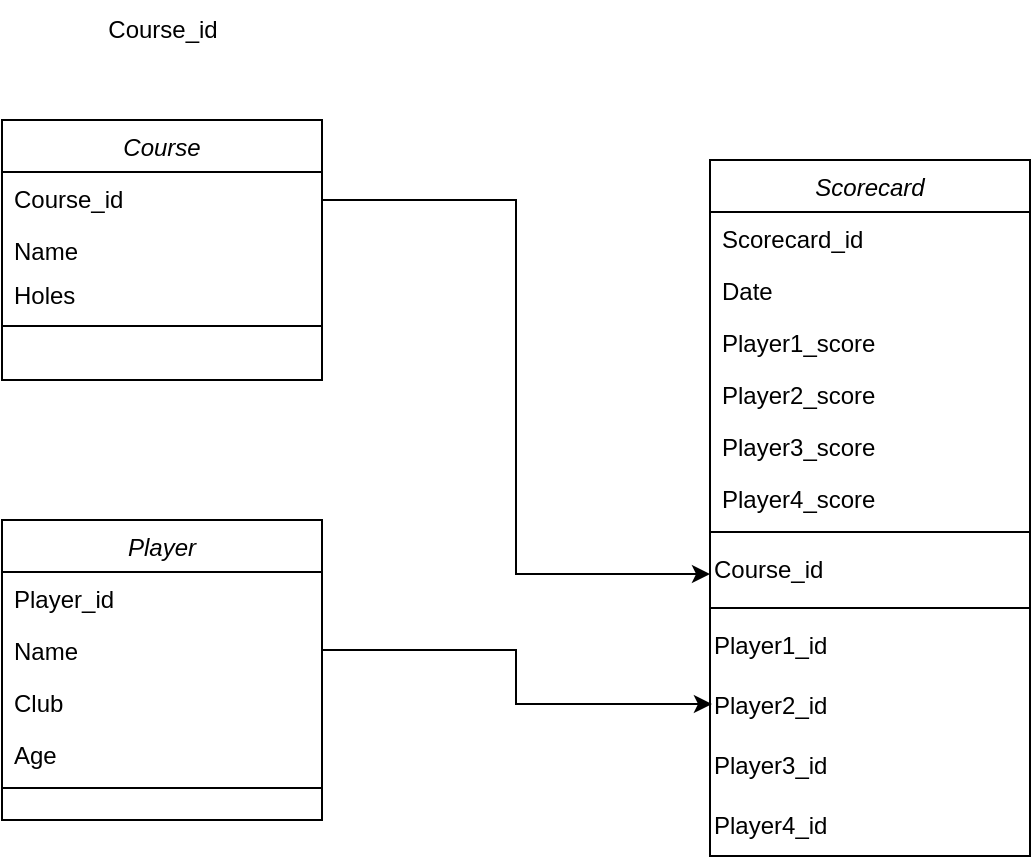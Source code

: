 <mxfile version="20.6.0" type="device"><diagram id="C5RBs43oDa-KdzZeNtuy" name="Page-1"><mxGraphModel dx="780" dy="1111" grid="1" gridSize="10" guides="1" tooltips="1" connect="1" arrows="1" fold="1" page="1" pageScale="1" pageWidth="827" pageHeight="1169" math="0" shadow="0"><root><mxCell id="WIyWlLk6GJQsqaUBKTNV-0"/><mxCell id="WIyWlLk6GJQsqaUBKTNV-1" parent="WIyWlLk6GJQsqaUBKTNV-0"/><mxCell id="Bvn6FmkI6PW8-3PkP7YY-1" value="Player" style="swimlane;fontStyle=2;align=center;verticalAlign=top;childLayout=stackLayout;horizontal=1;startSize=26;horizontalStack=0;resizeParent=1;resizeLast=0;collapsible=1;marginBottom=0;rounded=0;shadow=0;strokeWidth=1;" vertex="1" parent="WIyWlLk6GJQsqaUBKTNV-1"><mxGeometry x="60" y="390" width="160" height="150" as="geometry"><mxRectangle x="230" y="140" width="160" height="26" as="alternateBounds"/></mxGeometry></mxCell><mxCell id="Bvn6FmkI6PW8-3PkP7YY-2" value="Player_id" style="text;align=left;verticalAlign=top;spacingLeft=4;spacingRight=4;overflow=hidden;rotatable=0;points=[[0,0.5],[1,0.5]];portConstraint=eastwest;" vertex="1" parent="Bvn6FmkI6PW8-3PkP7YY-1"><mxGeometry y="26" width="160" height="26" as="geometry"/></mxCell><mxCell id="Bvn6FmkI6PW8-3PkP7YY-36" value="Name" style="text;align=left;verticalAlign=top;spacingLeft=4;spacingRight=4;overflow=hidden;rotatable=0;points=[[0,0.5],[1,0.5]];portConstraint=eastwest;" vertex="1" parent="Bvn6FmkI6PW8-3PkP7YY-1"><mxGeometry y="52" width="160" height="26" as="geometry"/></mxCell><mxCell id="Bvn6FmkI6PW8-3PkP7YY-3" value="Club" style="text;align=left;verticalAlign=top;spacingLeft=4;spacingRight=4;overflow=hidden;rotatable=0;points=[[0,0.5],[1,0.5]];portConstraint=eastwest;rounded=0;shadow=0;html=0;" vertex="1" parent="Bvn6FmkI6PW8-3PkP7YY-1"><mxGeometry y="78" width="160" height="26" as="geometry"/></mxCell><mxCell id="Bvn6FmkI6PW8-3PkP7YY-4" value="Age" style="text;align=left;verticalAlign=top;spacingLeft=4;spacingRight=4;overflow=hidden;rotatable=0;points=[[0,0.5],[1,0.5]];portConstraint=eastwest;rounded=0;shadow=0;html=0;" vertex="1" parent="Bvn6FmkI6PW8-3PkP7YY-1"><mxGeometry y="104" width="160" height="26" as="geometry"/></mxCell><mxCell id="Bvn6FmkI6PW8-3PkP7YY-5" value="" style="line;html=1;strokeWidth=1;align=left;verticalAlign=middle;spacingTop=-1;spacingLeft=3;spacingRight=3;rotatable=0;labelPosition=right;points=[];portConstraint=eastwest;" vertex="1" parent="Bvn6FmkI6PW8-3PkP7YY-1"><mxGeometry y="130" width="160" height="8" as="geometry"/></mxCell><mxCell id="Bvn6FmkI6PW8-3PkP7YY-40" style="edgeStyle=orthogonalEdgeStyle;rounded=0;orthogonalLoop=1;jettySize=auto;html=1;exitX=1;exitY=0.5;exitDx=0;exitDy=0;entryX=0;entryY=0.567;entryDx=0;entryDy=0;entryPerimeter=0;" edge="1" parent="WIyWlLk6GJQsqaUBKTNV-1" source="Bvn6FmkI6PW8-3PkP7YY-7" target="Bvn6FmkI6PW8-3PkP7YY-17"><mxGeometry relative="1" as="geometry"><Array as="points"><mxPoint x="220" y="230"/><mxPoint x="317" y="230"/><mxPoint x="317" y="417"/></Array></mxGeometry></mxCell><mxCell id="Bvn6FmkI6PW8-3PkP7YY-7" value="Course" style="swimlane;fontStyle=2;align=center;verticalAlign=top;childLayout=stackLayout;horizontal=1;startSize=26;horizontalStack=0;resizeParent=1;resizeLast=0;collapsible=1;marginBottom=0;rounded=0;shadow=0;strokeWidth=1;" vertex="1" parent="WIyWlLk6GJQsqaUBKTNV-1"><mxGeometry x="60" y="190" width="160" height="130" as="geometry"><mxRectangle x="230" y="140" width="160" height="26" as="alternateBounds"/></mxGeometry></mxCell><mxCell id="Bvn6FmkI6PW8-3PkP7YY-34" value="Course_id" style="text;align=left;verticalAlign=top;spacingLeft=4;spacingRight=4;overflow=hidden;rotatable=0;points=[[0,0.5],[1,0.5]];portConstraint=eastwest;rounded=0;shadow=0;html=0;" vertex="1" parent="Bvn6FmkI6PW8-3PkP7YY-7"><mxGeometry y="26" width="160" height="26" as="geometry"/></mxCell><mxCell id="Bvn6FmkI6PW8-3PkP7YY-8" value="Name" style="text;align=left;verticalAlign=top;spacingLeft=4;spacingRight=4;overflow=hidden;rotatable=0;points=[[0,0.5],[1,0.5]];portConstraint=eastwest;" vertex="1" parent="Bvn6FmkI6PW8-3PkP7YY-7"><mxGeometry y="52" width="160" height="22" as="geometry"/></mxCell><mxCell id="Bvn6FmkI6PW8-3PkP7YY-9" value="Holes" style="text;align=left;verticalAlign=top;spacingLeft=4;spacingRight=4;overflow=hidden;rotatable=0;points=[[0,0.5],[1,0.5]];portConstraint=eastwest;rounded=0;shadow=0;html=0;" vertex="1" parent="Bvn6FmkI6PW8-3PkP7YY-7"><mxGeometry y="74" width="160" height="26" as="geometry"/></mxCell><mxCell id="Bvn6FmkI6PW8-3PkP7YY-11" value="" style="line;html=1;strokeWidth=1;align=left;verticalAlign=middle;spacingTop=-1;spacingLeft=3;spacingRight=3;rotatable=0;labelPosition=right;points=[];portConstraint=eastwest;" vertex="1" parent="Bvn6FmkI6PW8-3PkP7YY-7"><mxGeometry y="100" width="160" height="6" as="geometry"/></mxCell><mxCell id="Bvn6FmkI6PW8-3PkP7YY-12" value="Scorecard" style="swimlane;fontStyle=2;align=center;verticalAlign=top;childLayout=stackLayout;horizontal=1;startSize=26;horizontalStack=0;resizeParent=1;resizeLast=0;collapsible=1;marginBottom=0;rounded=0;shadow=0;strokeWidth=1;" vertex="1" parent="WIyWlLk6GJQsqaUBKTNV-1"><mxGeometry x="414" y="210" width="160" height="348" as="geometry"><mxRectangle x="230" y="140" width="160" height="26" as="alternateBounds"/></mxGeometry></mxCell><mxCell id="Bvn6FmkI6PW8-3PkP7YY-49" value="Scorecard_id" style="text;align=left;verticalAlign=top;spacingLeft=4;spacingRight=4;overflow=hidden;rotatable=0;points=[[0,0.5],[1,0.5]];portConstraint=eastwest;rounded=0;shadow=0;html=0;" vertex="1" parent="Bvn6FmkI6PW8-3PkP7YY-12"><mxGeometry y="26" width="160" height="26" as="geometry"/></mxCell><mxCell id="Bvn6FmkI6PW8-3PkP7YY-14" value="Date" style="text;align=left;verticalAlign=top;spacingLeft=4;spacingRight=4;overflow=hidden;rotatable=0;points=[[0,0.5],[1,0.5]];portConstraint=eastwest;rounded=0;shadow=0;html=0;" vertex="1" parent="Bvn6FmkI6PW8-3PkP7YY-12"><mxGeometry y="52" width="160" height="26" as="geometry"/></mxCell><mxCell id="Bvn6FmkI6PW8-3PkP7YY-45" value="Player1_score" style="text;align=left;verticalAlign=top;spacingLeft=4;spacingRight=4;overflow=hidden;rotatable=0;points=[[0,0.5],[1,0.5]];portConstraint=eastwest;rounded=0;shadow=0;html=0;" vertex="1" parent="Bvn6FmkI6PW8-3PkP7YY-12"><mxGeometry y="78" width="160" height="26" as="geometry"/></mxCell><mxCell id="Bvn6FmkI6PW8-3PkP7YY-46" value="Player2_score" style="text;align=left;verticalAlign=top;spacingLeft=4;spacingRight=4;overflow=hidden;rotatable=0;points=[[0,0.5],[1,0.5]];portConstraint=eastwest;rounded=0;shadow=0;html=0;" vertex="1" parent="Bvn6FmkI6PW8-3PkP7YY-12"><mxGeometry y="104" width="160" height="26" as="geometry"/></mxCell><mxCell id="Bvn6FmkI6PW8-3PkP7YY-47" value="Player3_score" style="text;align=left;verticalAlign=top;spacingLeft=4;spacingRight=4;overflow=hidden;rotatable=0;points=[[0,0.5],[1,0.5]];portConstraint=eastwest;rounded=0;shadow=0;html=0;" vertex="1" parent="Bvn6FmkI6PW8-3PkP7YY-12"><mxGeometry y="130" width="160" height="26" as="geometry"/></mxCell><mxCell id="Bvn6FmkI6PW8-3PkP7YY-48" value="Player4_score" style="text;align=left;verticalAlign=top;spacingLeft=4;spacingRight=4;overflow=hidden;rotatable=0;points=[[0,0.5],[1,0.5]];portConstraint=eastwest;rounded=0;shadow=0;html=0;" vertex="1" parent="Bvn6FmkI6PW8-3PkP7YY-12"><mxGeometry y="156" width="160" height="26" as="geometry"/></mxCell><mxCell id="Bvn6FmkI6PW8-3PkP7YY-16" value="" style="line;html=1;strokeWidth=1;align=left;verticalAlign=middle;spacingTop=-1;spacingLeft=3;spacingRight=3;rotatable=0;labelPosition=right;points=[];portConstraint=eastwest;" vertex="1" parent="Bvn6FmkI6PW8-3PkP7YY-12"><mxGeometry y="182" width="160" height="8" as="geometry"/></mxCell><mxCell id="Bvn6FmkI6PW8-3PkP7YY-17" value="Course_id" style="text;html=1;align=left;verticalAlign=middle;resizable=0;points=[];autosize=1;strokeColor=none;fillColor=none;" vertex="1" parent="Bvn6FmkI6PW8-3PkP7YY-12"><mxGeometry y="190" width="160" height="30" as="geometry"/></mxCell><mxCell id="Bvn6FmkI6PW8-3PkP7YY-43" value="" style="line;html=1;strokeWidth=1;align=left;verticalAlign=middle;spacingTop=-1;spacingLeft=3;spacingRight=3;rotatable=0;labelPosition=right;points=[];portConstraint=eastwest;" vertex="1" parent="Bvn6FmkI6PW8-3PkP7YY-12"><mxGeometry y="220" width="160" height="8" as="geometry"/></mxCell><mxCell id="Bvn6FmkI6PW8-3PkP7YY-24" value="&lt;div&gt;Player1_id&lt;/div&gt;" style="text;html=1;align=left;verticalAlign=middle;resizable=0;points=[];autosize=1;strokeColor=none;fillColor=none;" vertex="1" parent="Bvn6FmkI6PW8-3PkP7YY-12"><mxGeometry y="228" width="160" height="30" as="geometry"/></mxCell><mxCell id="Bvn6FmkI6PW8-3PkP7YY-37" value="&lt;div&gt;Player2_id&lt;/div&gt;" style="text;html=1;align=left;verticalAlign=middle;resizable=0;points=[];autosize=1;strokeColor=none;fillColor=none;" vertex="1" parent="Bvn6FmkI6PW8-3PkP7YY-12"><mxGeometry y="258" width="160" height="30" as="geometry"/></mxCell><mxCell id="Bvn6FmkI6PW8-3PkP7YY-38" value="&lt;div&gt;Player3_id&lt;/div&gt;" style="text;html=1;align=left;verticalAlign=middle;resizable=0;points=[];autosize=1;strokeColor=none;fillColor=none;" vertex="1" parent="Bvn6FmkI6PW8-3PkP7YY-12"><mxGeometry y="288" width="160" height="30" as="geometry"/></mxCell><mxCell id="Bvn6FmkI6PW8-3PkP7YY-39" value="&lt;div&gt;Player4_id&lt;/div&gt;" style="text;html=1;align=left;verticalAlign=middle;resizable=0;points=[];autosize=1;strokeColor=none;fillColor=none;" vertex="1" parent="Bvn6FmkI6PW8-3PkP7YY-12"><mxGeometry y="318" width="160" height="30" as="geometry"/></mxCell><mxCell id="Bvn6FmkI6PW8-3PkP7YY-30" value="Course_id" style="text;html=1;align=center;verticalAlign=middle;resizable=0;points=[];autosize=1;strokeColor=none;fillColor=none;" vertex="1" parent="WIyWlLk6GJQsqaUBKTNV-1"><mxGeometry x="60" y="130" width="160" height="30" as="geometry"/></mxCell><mxCell id="Bvn6FmkI6PW8-3PkP7YY-44" style="edgeStyle=orthogonalEdgeStyle;rounded=0;orthogonalLoop=1;jettySize=auto;html=1;exitX=1;exitY=0.5;exitDx=0;exitDy=0;entryX=0.006;entryY=0.467;entryDx=0;entryDy=0;entryPerimeter=0;" edge="1" parent="WIyWlLk6GJQsqaUBKTNV-1" source="Bvn6FmkI6PW8-3PkP7YY-36" target="Bvn6FmkI6PW8-3PkP7YY-37"><mxGeometry relative="1" as="geometry"/></mxCell></root></mxGraphModel></diagram></mxfile>